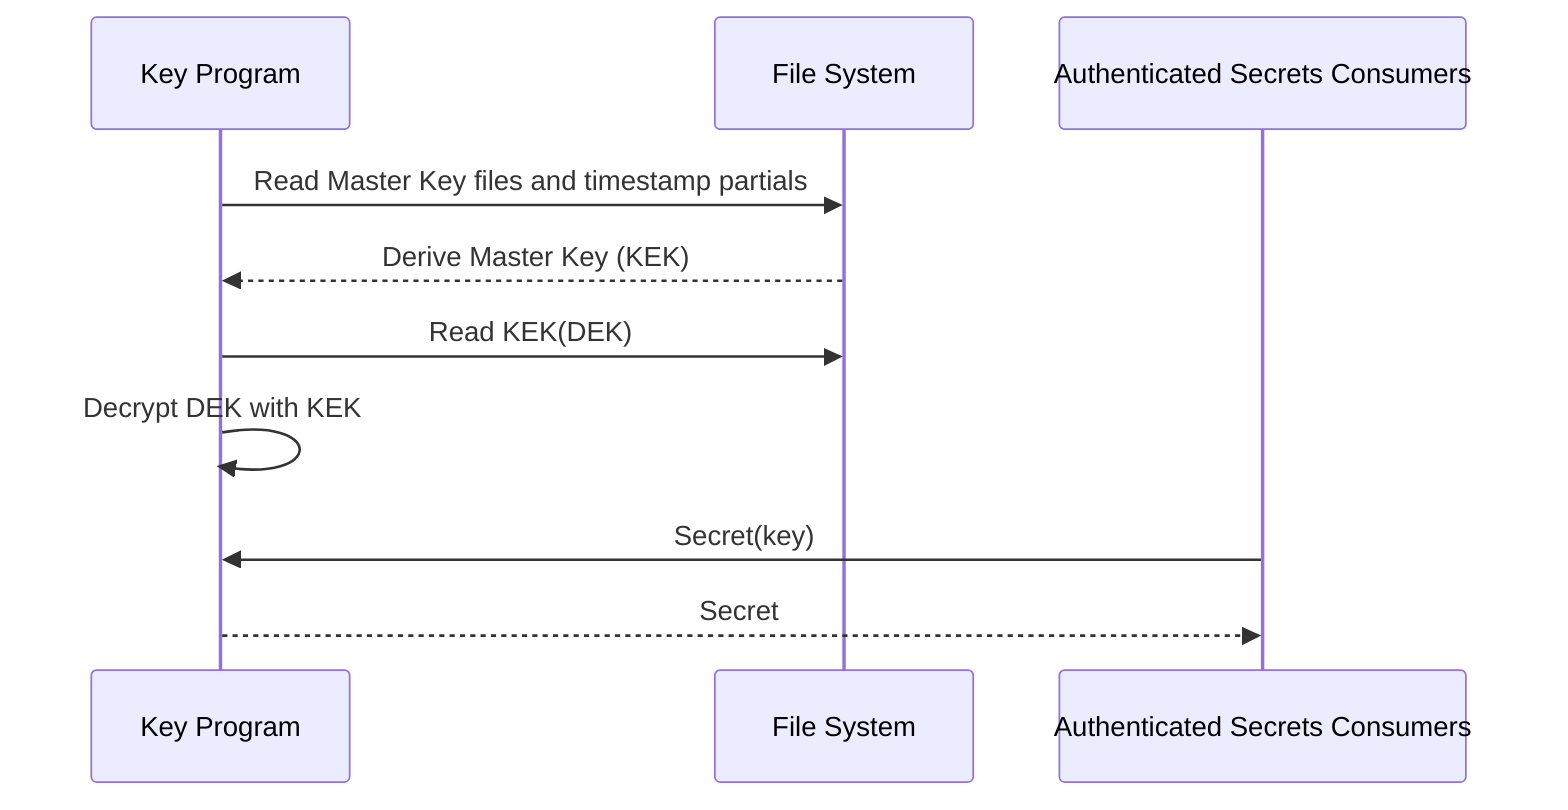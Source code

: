 sequenceDiagram
  participant k as Key Program
  participant fs as File System
  participant c as Authenticated Secrets Consumers
  k->>fs: Read Master Key files and timestamp partials
  fs-->>k: Derive Master Key (KEK)
  k->>fs: Read KEK(DEK)
  k->>k: Decrypt DEK with KEK

  c->>k: Secret(key)
  k-->>c: Secret